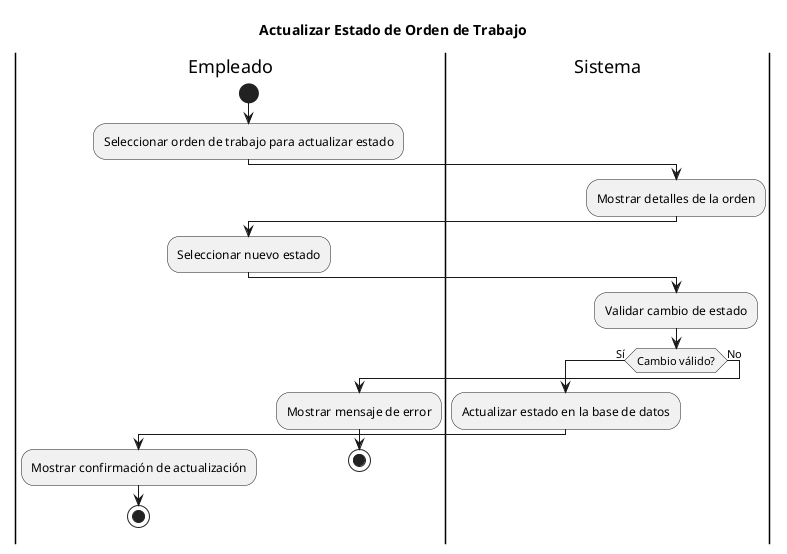 @startuml da_Actualizar_Estado_Orden_Trabajo
Title Actualizar Estado de Orden de Trabajo
|Empleado|
start
:Seleccionar orden de trabajo para actualizar estado;
|Sistema|
:Mostrar detalles de la orden;
|Empleado|
:Seleccionar nuevo estado;
|Sistema|
:Validar cambio de estado;
if (Cambio válido?) then (Sí)
    :Actualizar estado en la base de datos;
    |Empleado|
    :Mostrar confirmación de actualización;
    stop
else (No)
    |Empleado|
    :Mostrar mensaje de error;
    stop
endif
@enduml
